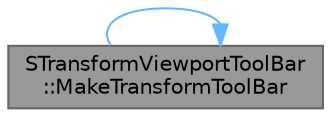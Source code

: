 digraph "STransformViewportToolBar::MakeTransformToolBar"
{
 // INTERACTIVE_SVG=YES
 // LATEX_PDF_SIZE
  bgcolor="transparent";
  edge [fontname=Helvetica,fontsize=10,labelfontname=Helvetica,labelfontsize=10];
  node [fontname=Helvetica,fontsize=10,shape=box,height=0.2,width=0.4];
  rankdir="RL";
  Node1 [id="Node000001",label="STransformViewportToolBar\l::MakeTransformToolBar",height=0.2,width=0.4,color="gray40", fillcolor="grey60", style="filled", fontcolor="black",tooltip="Static: Creates a widget for the main tool bar."];
  Node1 -> Node1 [id="edge1_Node000001_Node000001",dir="back",color="steelblue1",style="solid",tooltip=" "];
}
